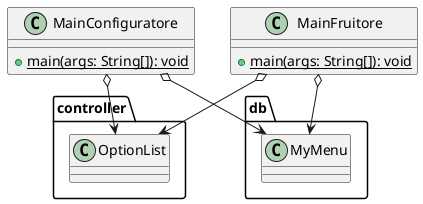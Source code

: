 @startuml main

class MainConfiguratore {
    +{static} main(args: String[]): void
}

class MainFruitore {
    +{static} main(args: String[]): void
}


MainConfiguratore o--> controller.OptionList
MainConfiguratore o--> db.MyMenu

MainFruitore o--> controller.OptionList
MainFruitore o--> db.MyMenu


@enduml